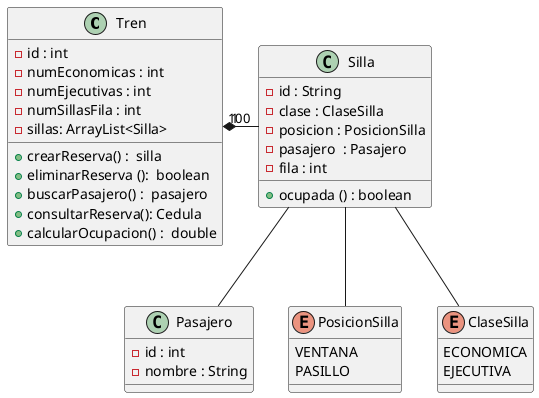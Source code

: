 @startuml
'https://plantuml.com/class-diagram

class Tren {
- id : int
- numEconomicas : int
- numEjecutivas : int
- numSillasFila : int
- sillas: ArrayList<Silla>
+ crearReserva() :  silla
+ eliminarReserva ():  boolean
+ buscarPasajero() :  pasajero
+ consultarReserva(): Cedula
+ calcularOcupacion() :  double


}
class Silla {
- id : String
- clase : ClaseSilla
- posicion : PosicionSilla
- pasajero  : Pasajero
- fila : int
+ ocupada () : boolean

}
class Pasajero {
- id : int
- nombre : String
}

enum PosicionSilla{
VENTANA
PASILLO

}
enum ClaseSilla{
ECONOMICA
EJECUTIVA
}

Tren "1 " *- " 100" Silla
Silla  --  Pasajero
Silla  --  PosicionSilla
Silla  -- ClaseSilla

@enduml